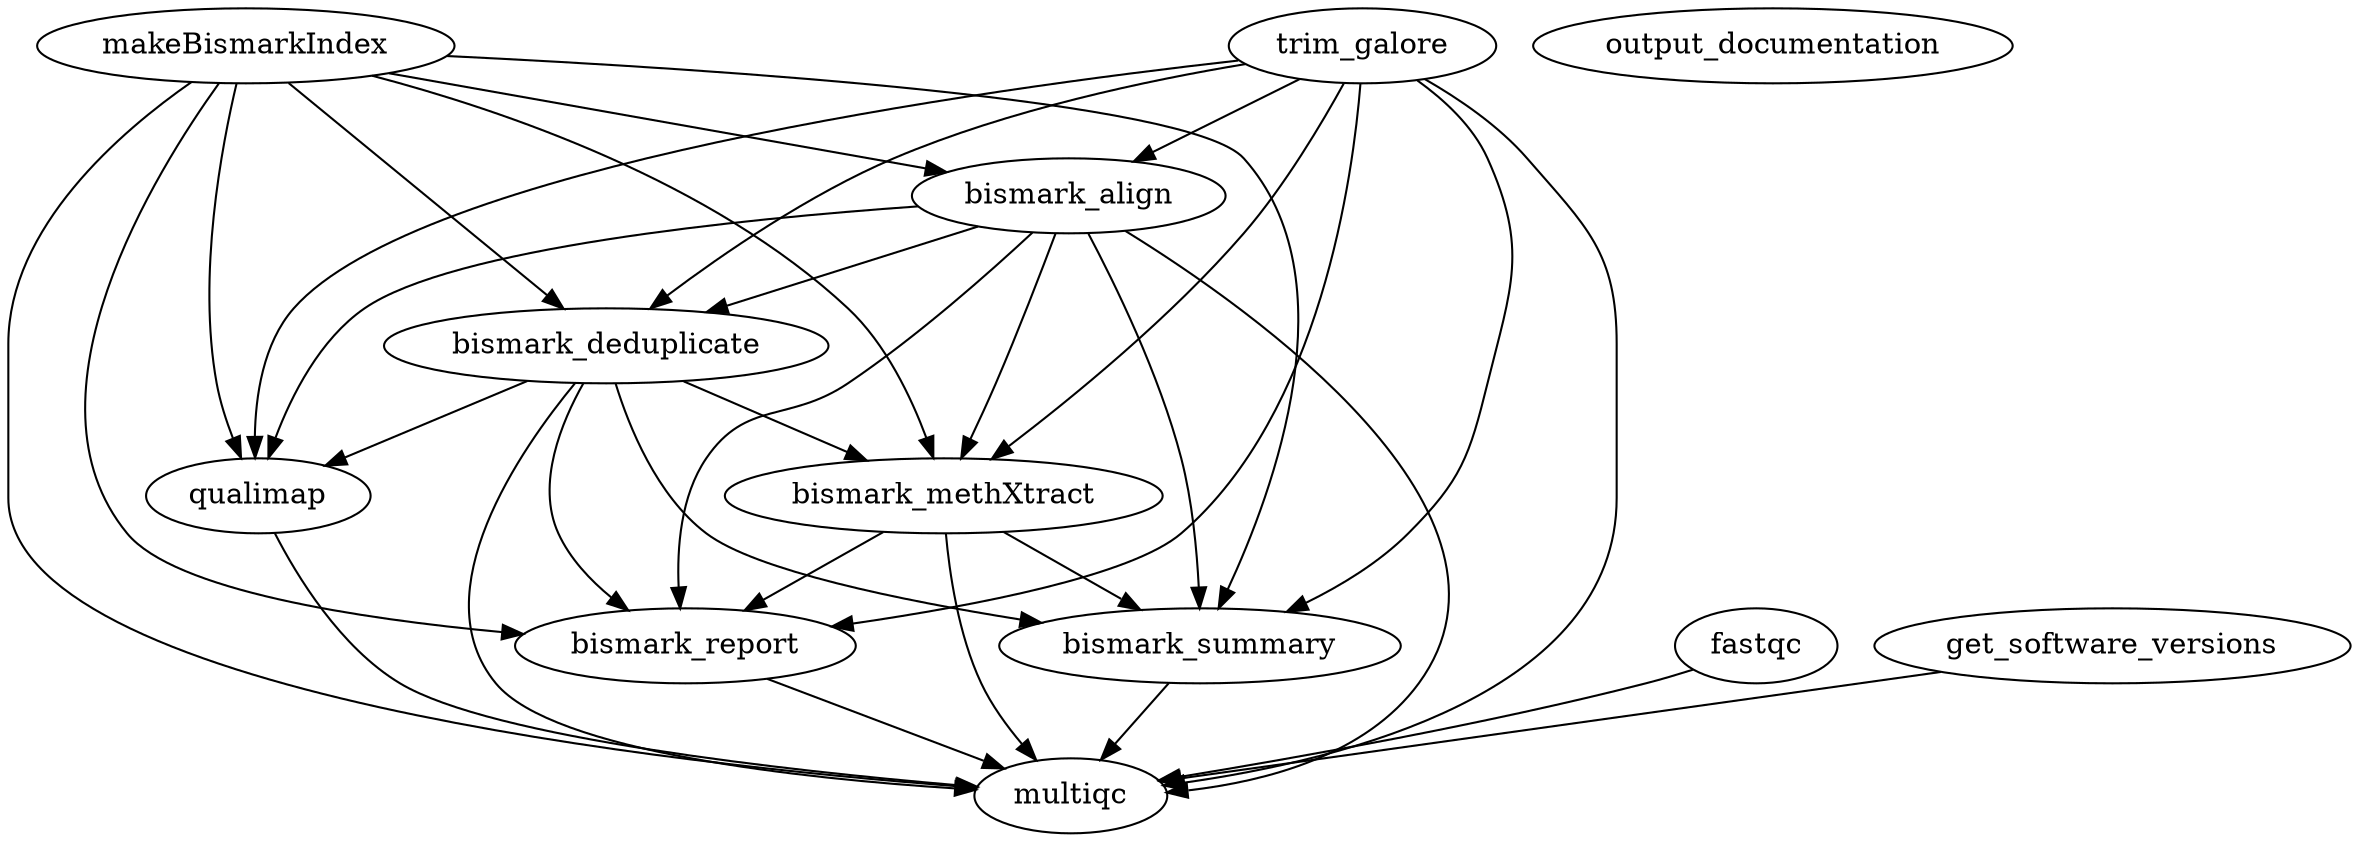 strict digraph "" {
	makeBismarkIndex -> bismark_align;
	makeBismarkIndex -> bismark_deduplicate;
	makeBismarkIndex -> bismark_methXtract;
	makeBismarkIndex -> qualimap;
	makeBismarkIndex -> bismark_report;
	makeBismarkIndex -> bismark_summary;
	makeBismarkIndex -> multiqc;
	trim_galore -> bismark_align;
	trim_galore -> bismark_deduplicate;
	trim_galore -> bismark_methXtract;
	trim_galore -> qualimap;
	trim_galore -> bismark_report;
	trim_galore -> bismark_summary;
	trim_galore -> multiqc;
	fastqc -> multiqc;
	get_software_versions -> multiqc;
	bismark_align -> bismark_deduplicate;
	bismark_align -> bismark_methXtract;
	bismark_align -> qualimap;
	bismark_align -> bismark_report;
	bismark_align -> bismark_summary;
	bismark_align -> multiqc;
	bismark_deduplicate -> bismark_methXtract;
	bismark_deduplicate -> qualimap;
	bismark_deduplicate -> bismark_report;
	bismark_deduplicate -> bismark_summary;
	bismark_deduplicate -> multiqc;
	bismark_methXtract -> bismark_report;
	bismark_methXtract -> bismark_summary;
	bismark_methXtract -> multiqc;
	qualimap -> multiqc;
	bismark_report -> multiqc;
	bismark_summary -> multiqc;
	output_documentation;
}
